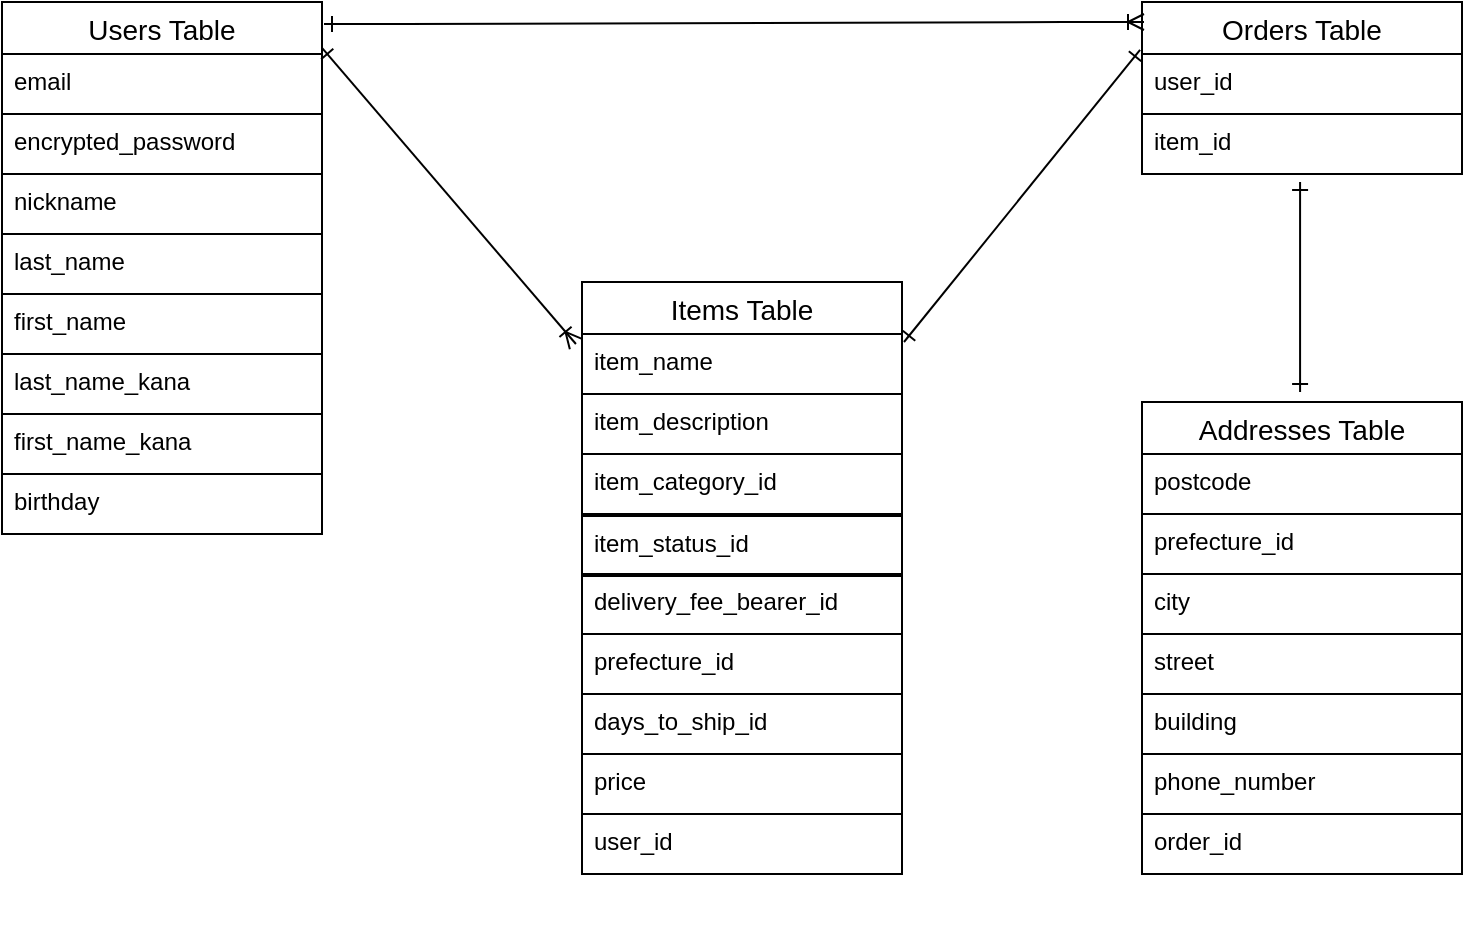 <mxfile>
    <diagram id="7RnYONDl4q7A44Vel-nI" name="ページ1">
        <mxGraphModel dx="1047" dy="568" grid="1" gridSize="10" guides="1" tooltips="1" connect="0" arrows="1" fold="1" page="1" pageScale="1" pageWidth="827" pageHeight="1169" math="0" shadow="0">
            <root>
                <mxCell id="0"/>
                <mxCell id="1" parent="0"/>
                <mxCell id="54" value="" style="group" vertex="1" connectable="0" parent="1">
                    <mxGeometry x="339" y="190" width="160" height="326" as="geometry"/>
                </mxCell>
                <mxCell id="39" value="" style="group;strokeColor=none;" vertex="1" connectable="0" parent="54">
                    <mxGeometry width="160" height="296" as="geometry"/>
                </mxCell>
                <mxCell id="40" value="Items Table" style="swimlane;fontStyle=0;childLayout=stackLayout;horizontal=1;startSize=26;horizontalStack=0;resizeParent=1;resizeParentMax=0;resizeLast=0;collapsible=1;marginBottom=0;align=center;fontSize=14;strokeColor=default;" vertex="1" parent="39">
                    <mxGeometry width="160" height="116" as="geometry">
                        <mxRectangle x="100" y="70" width="60" height="30" as="alternateBounds"/>
                    </mxGeometry>
                </mxCell>
                <mxCell id="41" value="item_name" style="text;strokeColor=default;fillColor=none;spacingLeft=4;spacingRight=4;overflow=hidden;rotatable=0;points=[[0,0.5],[1,0.5]];portConstraint=eastwest;fontSize=12;" vertex="1" parent="40">
                    <mxGeometry y="26" width="160" height="30" as="geometry"/>
                </mxCell>
                <mxCell id="42" value="item_description" style="text;strokeColor=none;fillColor=none;spacingLeft=4;spacingRight=4;overflow=hidden;rotatable=0;points=[[0,0.5],[1,0.5]];portConstraint=eastwest;fontSize=12;" vertex="1" parent="40">
                    <mxGeometry y="56" width="160" height="30" as="geometry"/>
                </mxCell>
                <mxCell id="43" value="item_category_id" style="text;strokeColor=default;fillColor=none;spacingLeft=4;spacingRight=4;overflow=hidden;rotatable=0;points=[[0,0.5,0,0,0],[1,0.5,0,0,0]];portConstraint=eastwest;fontSize=12;" vertex="1" parent="40">
                    <mxGeometry y="86" width="160" height="30" as="geometry"/>
                </mxCell>
                <mxCell id="44" value="item_status_id" style="text;strokeColor=default;fillColor=none;spacingLeft=4;spacingRight=4;overflow=hidden;rotatable=0;points=[[0,0.5],[1,0.5]];portConstraint=eastwest;fontSize=12;" vertex="1" parent="39">
                    <mxGeometry y="117" width="160" height="30" as="geometry"/>
                </mxCell>
                <mxCell id="45" value="delivery_fee_bearer_id" style="text;strokeColor=default;fillColor=none;spacingLeft=4;spacingRight=4;overflow=hidden;rotatable=0;points=[[0,0.5],[1,0.5]];portConstraint=eastwest;fontSize=12;" vertex="1" parent="39">
                    <mxGeometry y="146" width="160" height="30" as="geometry"/>
                </mxCell>
                <mxCell id="46" value="price" style="text;strokeColor=default;fillColor=none;spacingLeft=4;spacingRight=4;overflow=hidden;rotatable=0;points=[[0,0.5],[1,0.5]];portConstraint=eastwest;fontSize=12;" vertex="1" parent="39">
                    <mxGeometry y="236" width="160" height="30" as="geometry"/>
                </mxCell>
                <mxCell id="47" value="prefecture_id" style="text;strokeColor=default;fillColor=none;spacingLeft=4;spacingRight=4;overflow=hidden;rotatable=0;points=[[0,0.5],[1,0.5]];portConstraint=eastwest;fontSize=12;" vertex="1" parent="39">
                    <mxGeometry y="176" width="160" height="30" as="geometry"/>
                </mxCell>
                <mxCell id="48" value="days_to_ship_id" style="text;strokeColor=default;fillColor=none;spacingLeft=4;spacingRight=4;overflow=hidden;rotatable=0;points=[[0,0.5],[1,0.5]];portConstraint=eastwest;fontSize=12;" vertex="1" parent="39">
                    <mxGeometry y="206" width="160" height="30" as="geometry"/>
                </mxCell>
                <mxCell id="49" value="user_id" style="text;strokeColor=default;fillColor=none;spacingLeft=4;spacingRight=4;overflow=hidden;rotatable=0;points=[[0,0.5],[1,0.5]];portConstraint=eastwest;fontSize=12;" vertex="1" parent="39">
                    <mxGeometry y="266" width="160" height="30" as="geometry"/>
                </mxCell>
                <mxCell id="57" value="Orders Table" style="swimlane;fontStyle=0;childLayout=stackLayout;horizontal=1;startSize=26;horizontalStack=0;resizeParent=1;resizeParentMax=0;resizeLast=0;collapsible=1;marginBottom=0;align=center;fontSize=14;strokeColor=default;" vertex="1" parent="1">
                    <mxGeometry x="619" y="50" width="160" height="56" as="geometry">
                        <mxRectangle x="100" y="70" width="60" height="30" as="alternateBounds"/>
                    </mxGeometry>
                </mxCell>
                <mxCell id="58" value="user_id" style="text;strokeColor=default;fillColor=none;spacingLeft=4;spacingRight=4;overflow=hidden;rotatable=0;points=[[0,0.5],[1,0.5]];portConstraint=eastwest;fontSize=12;" vertex="1" parent="57">
                    <mxGeometry y="26" width="160" height="30" as="geometry"/>
                </mxCell>
                <mxCell id="90" value="" style="group" vertex="1" connectable="0" parent="1">
                    <mxGeometry x="619" y="250" width="160" height="236" as="geometry"/>
                </mxCell>
                <mxCell id="79" value="Addresses Table" style="swimlane;fontStyle=0;childLayout=stackLayout;horizontal=1;startSize=26;horizontalStack=0;resizeParent=1;resizeParentMax=0;resizeLast=0;collapsible=1;marginBottom=0;align=center;fontSize=14;strokeColor=default;" vertex="1" parent="90">
                    <mxGeometry width="160" height="116" as="geometry">
                        <mxRectangle x="100" y="70" width="60" height="30" as="alternateBounds"/>
                    </mxGeometry>
                </mxCell>
                <mxCell id="80" value="postcode" style="text;strokeColor=default;fillColor=none;spacingLeft=4;spacingRight=4;overflow=hidden;rotatable=0;points=[[0,0.5],[1,0.5]];portConstraint=eastwest;fontSize=12;" vertex="1" parent="79">
                    <mxGeometry y="26" width="160" height="30" as="geometry"/>
                </mxCell>
                <mxCell id="81" value="prefecture_id" style="text;strokeColor=none;fillColor=none;spacingLeft=4;spacingRight=4;overflow=hidden;rotatable=0;points=[[0,0.5],[1,0.5]];portConstraint=eastwest;fontSize=12;" vertex="1" parent="79">
                    <mxGeometry y="56" width="160" height="30" as="geometry"/>
                </mxCell>
                <mxCell id="82" value="city" style="text;strokeColor=default;fillColor=none;spacingLeft=4;spacingRight=4;overflow=hidden;rotatable=0;points=[[0,0.5,0,0,0],[1,0.5,0,0,0]];portConstraint=eastwest;fontSize=12;" vertex="1" parent="79">
                    <mxGeometry y="86" width="160" height="30" as="geometry"/>
                </mxCell>
                <mxCell id="83" value="street" style="text;strokeColor=default;fillColor=none;spacingLeft=4;spacingRight=4;overflow=hidden;rotatable=0;points=[[0,0.5],[1,0.5]];portConstraint=eastwest;fontSize=12;" vertex="1" parent="90">
                    <mxGeometry y="116" width="160" height="30" as="geometry"/>
                </mxCell>
                <mxCell id="84" value="building" style="text;strokeColor=default;fillColor=none;spacingLeft=4;spacingRight=4;overflow=hidden;rotatable=0;points=[[0,0.5],[1,0.5]];portConstraint=eastwest;fontSize=12;" vertex="1" parent="90">
                    <mxGeometry y="146" width="160" height="30" as="geometry"/>
                </mxCell>
                <mxCell id="85" value="phone_number" style="text;strokeColor=default;fillColor=none;spacingLeft=4;spacingRight=4;overflow=hidden;rotatable=0;points=[[0,0.5],[1,0.5]];portConstraint=eastwest;fontSize=12;" vertex="1" parent="90">
                    <mxGeometry y="176" width="160" height="30" as="geometry"/>
                </mxCell>
                <mxCell id="87" value="order_id" style="text;strokeColor=default;fillColor=none;spacingLeft=4;spacingRight=4;overflow=hidden;rotatable=0;points=[[0,0.5],[1,0.5]];portConstraint=eastwest;fontSize=12;" vertex="1" parent="90">
                    <mxGeometry y="206" width="160" height="30" as="geometry"/>
                </mxCell>
                <object label="" id="70">
                    <mxCell style="fontSize=12;html=1;endArrow=ERoneToMany;entryX=-0.019;entryY=0.167;entryDx=0;entryDy=0;entryPerimeter=0;exitX=1;exitY=0.198;exitDx=0;exitDy=0;exitPerimeter=0;startArrow=ERone;startFill=0;" edge="1" parent="1" source="2" target="41">
                        <mxGeometry width="100" height="100" relative="1" as="geometry">
                            <mxPoint x="200" y="60" as="sourcePoint"/>
                            <mxPoint x="309" y="121.01" as="targetPoint"/>
                        </mxGeometry>
                    </mxCell>
                </object>
                <mxCell id="75" value="" style="endArrow=ERone;html=1;rounded=0;endFill=0;exitX=-0.006;exitY=-0.067;exitDx=0;exitDy=0;exitPerimeter=0;startArrow=ERone;startFill=0;" edge="1" parent="1" source="58">
                    <mxGeometry relative="1" as="geometry">
                        <mxPoint x="620" y="221" as="sourcePoint"/>
                        <mxPoint x="500" y="220" as="targetPoint"/>
                    </mxGeometry>
                </mxCell>
                <mxCell id="91" value="" style="group" vertex="1" connectable="0" parent="1">
                    <mxGeometry x="49" y="50" width="160" height="266" as="geometry"/>
                </mxCell>
                <mxCell id="2" value="Users Table" style="swimlane;fontStyle=0;childLayout=stackLayout;horizontal=1;startSize=26;horizontalStack=0;resizeParent=1;resizeParentMax=0;resizeLast=0;collapsible=1;marginBottom=0;align=center;fontSize=14;strokeColor=default;" vertex="1" parent="91">
                    <mxGeometry width="160" height="116" as="geometry">
                        <mxRectangle x="100" y="70" width="60" height="30" as="alternateBounds"/>
                    </mxGeometry>
                </mxCell>
                <mxCell id="3" value="email " style="text;strokeColor=default;fillColor=none;spacingLeft=4;spacingRight=4;overflow=hidden;rotatable=0;points=[[0,0.5],[1,0.5]];portConstraint=eastwest;fontSize=12;" vertex="1" parent="2">
                    <mxGeometry y="26" width="160" height="30" as="geometry"/>
                </mxCell>
                <mxCell id="4" value="encrypted_password" style="text;strokeColor=none;fillColor=none;spacingLeft=4;spacingRight=4;overflow=hidden;rotatable=0;points=[[0,0.5],[1,0.5]];portConstraint=eastwest;fontSize=12;" vertex="1" parent="2">
                    <mxGeometry y="56" width="160" height="30" as="geometry"/>
                </mxCell>
                <mxCell id="5" value="nickname" style="text;strokeColor=default;fillColor=none;spacingLeft=4;spacingRight=4;overflow=hidden;rotatable=0;points=[[0,0.5,0,0,0],[1,0.5,0,0,0]];portConstraint=eastwest;fontSize=12;" vertex="1" parent="2">
                    <mxGeometry y="86" width="160" height="30" as="geometry"/>
                </mxCell>
                <mxCell id="32" value="last_name" style="text;strokeColor=default;fillColor=none;spacingLeft=4;spacingRight=4;overflow=hidden;rotatable=0;points=[[0,0.5],[1,0.5]];portConstraint=eastwest;fontSize=12;" vertex="1" parent="91">
                    <mxGeometry y="116" width="160" height="30" as="geometry"/>
                </mxCell>
                <mxCell id="33" value="first_name" style="text;strokeColor=default;fillColor=none;spacingLeft=4;spacingRight=4;overflow=hidden;rotatable=0;points=[[0,0.5],[1,0.5]];portConstraint=eastwest;fontSize=12;" vertex="1" parent="91">
                    <mxGeometry y="146" width="160" height="30" as="geometry"/>
                </mxCell>
                <mxCell id="34" value="birthday" style="text;strokeColor=default;fillColor=none;spacingLeft=4;spacingRight=4;overflow=hidden;rotatable=0;points=[[0,0.5],[1,0.5]];portConstraint=eastwest;fontSize=12;" vertex="1" parent="91">
                    <mxGeometry y="236" width="160" height="30" as="geometry"/>
                </mxCell>
                <mxCell id="35" value="last_name_kana" style="text;strokeColor=default;fillColor=none;spacingLeft=4;spacingRight=4;overflow=hidden;rotatable=0;points=[[0,0.5],[1,0.5]];portConstraint=eastwest;fontSize=12;" vertex="1" parent="91">
                    <mxGeometry y="176" width="160" height="30" as="geometry"/>
                </mxCell>
                <mxCell id="36" value="first_name_kana" style="text;strokeColor=default;fillColor=none;spacingLeft=4;spacingRight=4;overflow=hidden;rotatable=0;points=[[0,0.5],[1,0.5]];portConstraint=eastwest;fontSize=12;" vertex="1" parent="91">
                    <mxGeometry y="206" width="160" height="30" as="geometry"/>
                </mxCell>
                <mxCell id="92" value="" style="edgeStyle=entityRelationEdgeStyle;fontSize=12;html=1;endArrow=ERoneToMany;startArrow=ERone;startFill=0;endFill=0;" edge="1" parent="1">
                    <mxGeometry width="100" height="100" relative="1" as="geometry">
                        <mxPoint x="210" y="61" as="sourcePoint"/>
                        <mxPoint x="620" y="60" as="targetPoint"/>
                    </mxGeometry>
                </mxCell>
                <mxCell id="95" value="" style="fontSize=12;html=1;endArrow=ERone;startArrow=ERone;startFill=0;endFill=0;movable=1;resizable=1;rotatable=1;deletable=1;editable=1;connectable=1;spacing=0;endSize=6;exitX=0.494;exitY=-0.043;exitDx=0;exitDy=0;exitPerimeter=0;" edge="1" parent="1" source="79">
                    <mxGeometry width="100" height="100" relative="1" as="geometry">
                        <mxPoint x="698.04" y="240" as="sourcePoint"/>
                        <mxPoint x="698.04" y="140" as="targetPoint"/>
                    </mxGeometry>
                </mxCell>
                <mxCell id="98" value="item_id" style="text;strokeColor=default;fillColor=none;spacingLeft=4;spacingRight=4;overflow=hidden;rotatable=0;points=[[0,0.5],[1,0.5]];portConstraint=eastwest;fontSize=12;" vertex="1" parent="1">
                    <mxGeometry x="619" y="106" width="160" height="30" as="geometry"/>
                </mxCell>
            </root>
        </mxGraphModel>
    </diagram>
</mxfile>